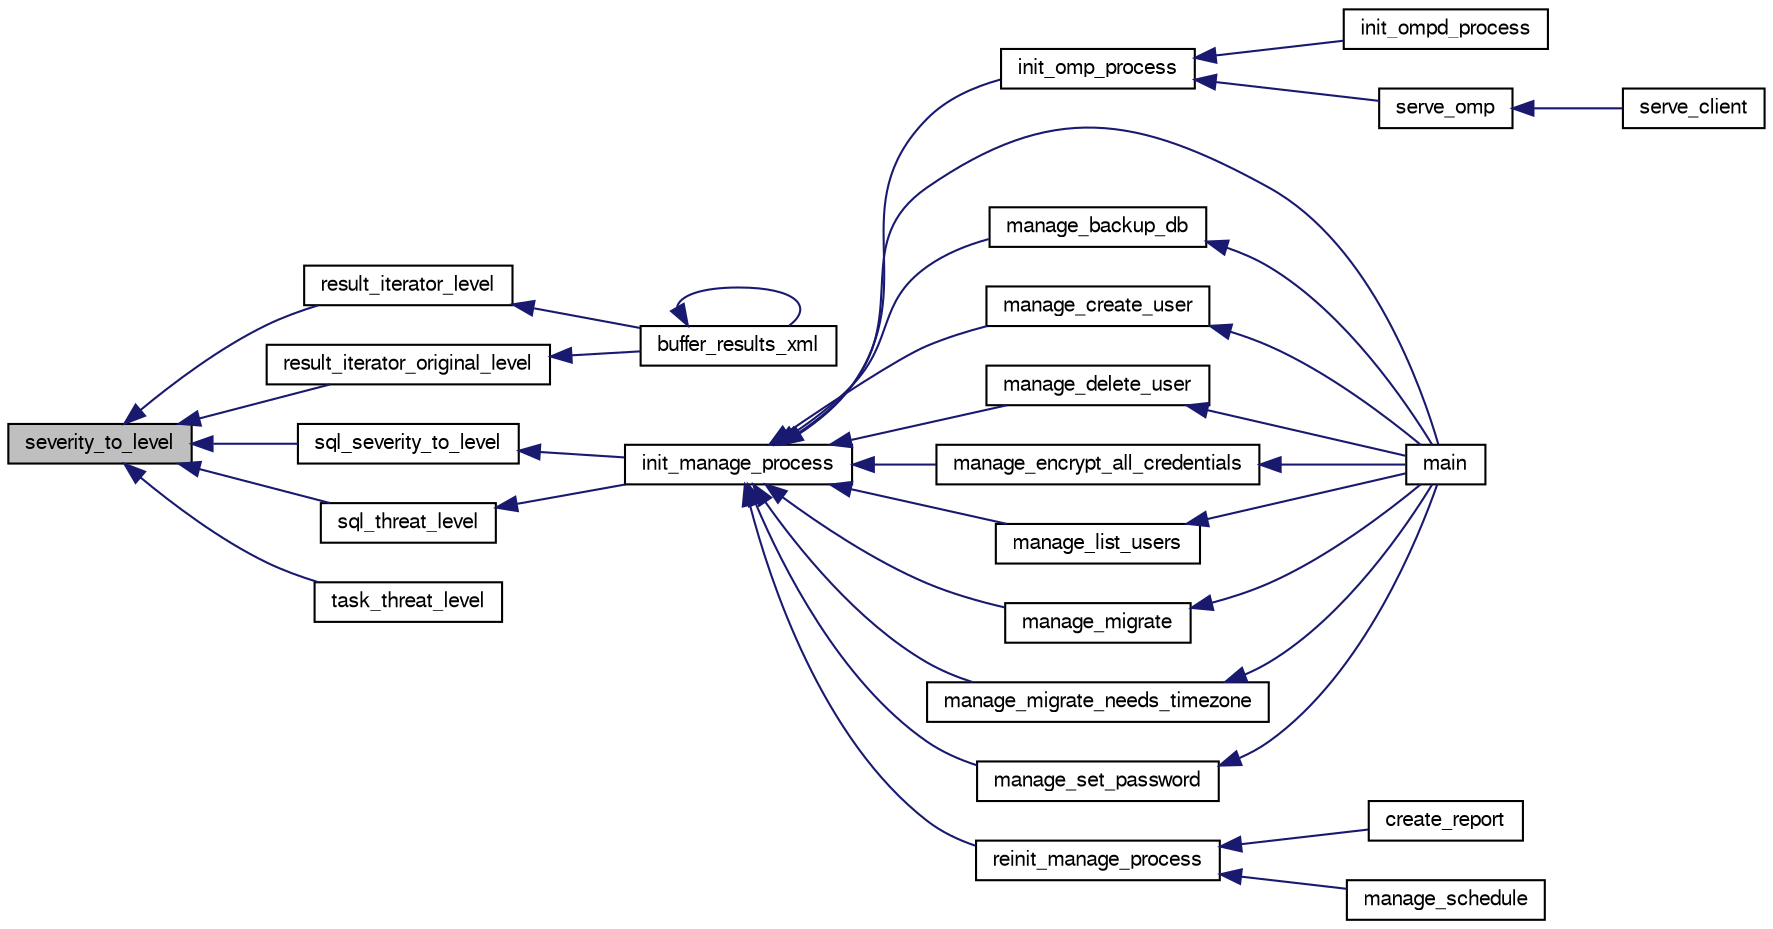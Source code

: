 digraph G
{
  bgcolor="transparent";
  edge [fontname="FreeSans",fontsize="10",labelfontname="FreeSans",labelfontsize="10"];
  node [fontname="FreeSans",fontsize="10",shape=record];
  rankdir=LR;
  Node1 [label="severity_to_level",height=0.2,width=0.4,color="black", fillcolor="grey75", style="filled" fontcolor="black"];
  Node1 -> Node2 [dir=back,color="midnightblue",fontsize="10",style="solid",fontname="FreeSans"];
  Node2 [label="result_iterator_level",height=0.2,width=0.4,color="black",URL="$manage__sql_8c.html#aaacb6321709ea0e3ff3ec317c78d032e",tooltip="Get the severity/threat level from a result iterator."];
  Node2 -> Node3 [dir=back,color="midnightblue",fontsize="10",style="solid",fontname="FreeSans"];
  Node3 [label="buffer_results_xml",height=0.2,width=0.4,color="black",URL="$omp_8c.html#a14f6881a4a7a756bfe33df34b1aea3c4",tooltip="Buffer XML for some results."];
  Node3 -> Node3 [dir=back,color="midnightblue",fontsize="10",style="solid",fontname="FreeSans"];
  Node1 -> Node4 [dir=back,color="midnightblue",fontsize="10",style="solid",fontname="FreeSans"];
  Node4 [label="result_iterator_original_level",height=0.2,width=0.4,color="black",URL="$manage__sql_8c.html#a16c425a87741804dd8e417f92c835cf3",tooltip="Get the original severity/threat level from a result iterator."];
  Node4 -> Node3 [dir=back,color="midnightblue",fontsize="10",style="solid",fontname="FreeSans"];
  Node1 -> Node5 [dir=back,color="midnightblue",fontsize="10",style="solid",fontname="FreeSans"];
  Node5 [label="sql_severity_to_level",height=0.2,width=0.4,color="black",URL="$sql_8h.html#a763aabcd252e4a957fb9dfddd4bb250e",tooltip="Get the threat level matching a severity score."];
  Node5 -> Node6 [dir=back,color="midnightblue",fontsize="10",style="solid",fontname="FreeSans"];
  Node6 [label="init_manage_process",height=0.2,width=0.4,color="black",URL="$manage__sql_8c.html#af3b88f66d290dcd1db27b8ed537d1da2",tooltip="Initialize the manage library for a process."];
  Node6 -> Node7 [dir=back,color="midnightblue",fontsize="10",style="solid",fontname="FreeSans"];
  Node7 [label="init_omp_process",height=0.2,width=0.4,color="black",URL="$omp_8h.html#aa3767d404055f234ca2da98486df7f6d",tooltip="Initialise OMP library data for a process."];
  Node7 -> Node8 [dir=back,color="midnightblue",fontsize="10",style="solid",fontname="FreeSans"];
  Node8 [label="init_ompd_process",height=0.2,width=0.4,color="black",URL="$ompd_8h.html#af27e644b99e754ea3cc48c8fb4529667",tooltip="Initialise a process forked within the OMP daemon."];
  Node7 -> Node9 [dir=back,color="midnightblue",fontsize="10",style="solid",fontname="FreeSans"];
  Node9 [label="serve_omp",height=0.2,width=0.4,color="black",URL="$ompd_8h.html#a7f466dcff37e0ce892d857ce36fe024a",tooltip="Serve the OpenVAS Management Protocol (OMP)."];
  Node9 -> Node10 [dir=back,color="midnightblue",fontsize="10",style="solid",fontname="FreeSans"];
  Node10 [label="serve_client",height=0.2,width=0.4,color="black",URL="$openvasmd_8c.html#a243bb570047f6e6f4653dfc8c2dd2ce6",tooltip="Serve the client."];
  Node6 -> Node11 [dir=back,color="midnightblue",fontsize="10",style="solid",fontname="FreeSans"];
  Node11 [label="main",height=0.2,width=0.4,color="black",URL="$openvasmd_8c.html#a3c04138a5bfe5d72780bb7e82a18e627",tooltip="Entry point to the manager."];
  Node6 -> Node12 [dir=back,color="midnightblue",fontsize="10",style="solid",fontname="FreeSans"];
  Node12 [label="manage_backup_db",height=0.2,width=0.4,color="black",URL="$manage__sql_8c.html#adedc1a8ba30e4b6d4c43d3f3db427dae",tooltip="Backup the database to a file."];
  Node12 -> Node11 [dir=back,color="midnightblue",fontsize="10",style="solid",fontname="FreeSans"];
  Node6 -> Node13 [dir=back,color="midnightblue",fontsize="10",style="solid",fontname="FreeSans"];
  Node13 [label="manage_create_user",height=0.2,width=0.4,color="black",URL="$manage__sql_8c.html#ae8f025814f1c7b71709e9d74d0b4c42d",tooltip="Create the given user."];
  Node13 -> Node11 [dir=back,color="midnightblue",fontsize="10",style="solid",fontname="FreeSans"];
  Node6 -> Node14 [dir=back,color="midnightblue",fontsize="10",style="solid",fontname="FreeSans"];
  Node14 [label="manage_delete_user",height=0.2,width=0.4,color="black",URL="$manage__sql_8c.html#abc24bc21480402443986183ec1683bc1",tooltip="Delete the given user."];
  Node14 -> Node11 [dir=back,color="midnightblue",fontsize="10",style="solid",fontname="FreeSans"];
  Node6 -> Node15 [dir=back,color="midnightblue",fontsize="10",style="solid",fontname="FreeSans"];
  Node15 [label="manage_encrypt_all_credentials",height=0.2,width=0.4,color="black",URL="$manage__sql_8c.html#a93e9ad1738b564a0f8a09b86b268b948",tooltip="Driver to encrypt or re-encrypt all credentials."];
  Node15 -> Node11 [dir=back,color="midnightblue",fontsize="10",style="solid",fontname="FreeSans"];
  Node6 -> Node16 [dir=back,color="midnightblue",fontsize="10",style="solid",fontname="FreeSans"];
  Node16 [label="manage_list_users",height=0.2,width=0.4,color="black",URL="$manage__sql_8c.html#a98406195b37585485a8c1d92541cf03b",tooltip="List users."];
  Node16 -> Node11 [dir=back,color="midnightblue",fontsize="10",style="solid",fontname="FreeSans"];
  Node6 -> Node17 [dir=back,color="midnightblue",fontsize="10",style="solid",fontname="FreeSans"];
  Node17 [label="manage_migrate",height=0.2,width=0.4,color="black",URL="$manage__migrators_8c.html#a2523817cc30b1c63617a13eeaeda49a8",tooltip="Migrate database to version supported by this manager."];
  Node17 -> Node11 [dir=back,color="midnightblue",fontsize="10",style="solid",fontname="FreeSans"];
  Node6 -> Node18 [dir=back,color="midnightblue",fontsize="10",style="solid",fontname="FreeSans"];
  Node18 [label="manage_migrate_needs_timezone",height=0.2,width=0.4,color="black",URL="$manage__migrators_8c.html#aca0df403b6ad6b96cf69e144e59f266e",tooltip="Check whether the migration needs the real timezone."];
  Node18 -> Node11 [dir=back,color="midnightblue",fontsize="10",style="solid",fontname="FreeSans"];
  Node6 -> Node19 [dir=back,color="midnightblue",fontsize="10",style="solid",fontname="FreeSans"];
  Node19 [label="manage_set_password",height=0.2,width=0.4,color="black",URL="$manage__sql_8c.html#aba44ea6fa61dbefea8574d6e966ff62e",tooltip="Set the password of a user."];
  Node19 -> Node11 [dir=back,color="midnightblue",fontsize="10",style="solid",fontname="FreeSans"];
  Node6 -> Node20 [dir=back,color="midnightblue",fontsize="10",style="solid",fontname="FreeSans"];
  Node20 [label="reinit_manage_process",height=0.2,width=0.4,color="black",URL="$manage__sql_8h.html#a7fb02014e697e65c02e7d82e7ff0512b",tooltip="Reinitialize the manage library for a process."];
  Node20 -> Node21 [dir=back,color="midnightblue",fontsize="10",style="solid",fontname="FreeSans"];
  Node21 [label="create_report",height=0.2,width=0.4,color="black",URL="$manage__sql_8c.html#aab5f6eceaef5988df78b7c98e2e43eda",tooltip="Create a report from an array of results."];
  Node20 -> Node22 [dir=back,color="midnightblue",fontsize="10",style="solid",fontname="FreeSans"];
  Node22 [label="manage_schedule",height=0.2,width=0.4,color="black",URL="$manage_8h.html#adf6abcaf9590bd1d784af0d4a4366b7d",tooltip="Schedule any actions that are due."];
  Node1 -> Node23 [dir=back,color="midnightblue",fontsize="10",style="solid",fontname="FreeSans"];
  Node23 [label="sql_threat_level",height=0.2,width=0.4,color="black",URL="$sql_8h.html#a5e95b57288a4df824df0d38a44cbc14f",tooltip="Calculate the threat level of a task."];
  Node23 -> Node6 [dir=back,color="midnightblue",fontsize="10",style="solid",fontname="FreeSans"];
  Node1 -> Node24 [dir=back,color="midnightblue",fontsize="10",style="solid",fontname="FreeSans"];
  Node24 [label="task_threat_level",height=0.2,width=0.4,color="black",URL="$manage__sql_8c.html#a3da0e1814bbc517a585c39d37f8169bd",tooltip="Return the threat level of a task, taking overrides into account."];
}
